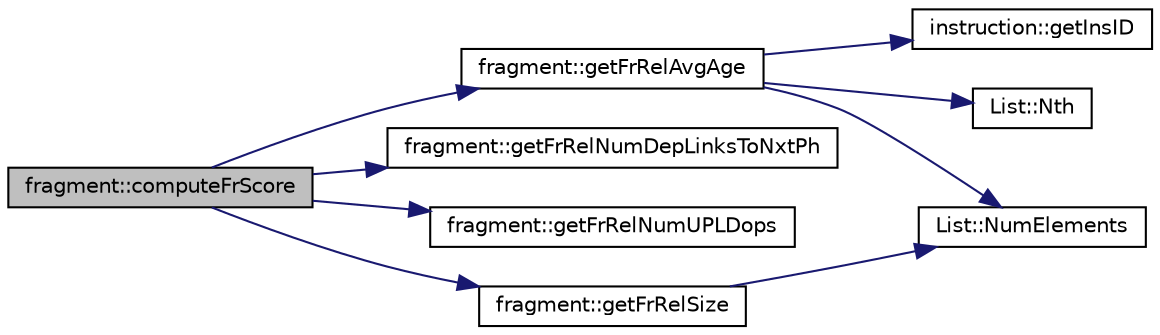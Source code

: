 digraph G
{
  edge [fontname="Helvetica",fontsize="10",labelfontname="Helvetica",labelfontsize="10"];
  node [fontname="Helvetica",fontsize="10",shape=record];
  rankdir=LR;
  Node1 [label="fragment::computeFrScore",height=0.2,width=0.4,color="black", fillcolor="grey75", style="filled" fontcolor="black"];
  Node1 -> Node2 [color="midnightblue",fontsize="10",style="solid",fontname="Helvetica"];
  Node2 [label="fragment::getFrRelAvgAge",height=0.2,width=0.4,color="black", fillcolor="white", style="filled",URL="$classfragment.html#ac9b66a971cbeae791ce85b5939b40595"];
  Node2 -> Node3 [color="midnightblue",fontsize="10",style="solid",fontname="Helvetica"];
  Node3 [label="instruction::getInsID",height=0.2,width=0.4,color="black", fillcolor="white", style="filled",URL="$classinstruction.html#a0856c8a7411c298a51cd8d8d5e2f8b12"];
  Node2 -> Node4 [color="midnightblue",fontsize="10",style="solid",fontname="Helvetica"];
  Node4 [label="List::Nth",height=0.2,width=0.4,color="black", fillcolor="white", style="filled",URL="$classList.html#a5eb964816de33c85e1d46658ddf8c6c4"];
  Node2 -> Node5 [color="midnightblue",fontsize="10",style="solid",fontname="Helvetica"];
  Node5 [label="List::NumElements",height=0.2,width=0.4,color="black", fillcolor="white", style="filled",URL="$classList.html#ac2e9d50f703b01bf643fa6ce50837c26"];
  Node1 -> Node6 [color="midnightblue",fontsize="10",style="solid",fontname="Helvetica"];
  Node6 [label="fragment::getFrRelNumDepLinksToNxtPh",height=0.2,width=0.4,color="black", fillcolor="white", style="filled",URL="$classfragment.html#a77dbeb3aff85e771b16a3d9af59cb13f"];
  Node1 -> Node7 [color="midnightblue",fontsize="10",style="solid",fontname="Helvetica"];
  Node7 [label="fragment::getFrRelNumUPLDops",height=0.2,width=0.4,color="black", fillcolor="white", style="filled",URL="$classfragment.html#aeedd611d7a3bdf4699b0fb64d85fb6b3"];
  Node1 -> Node8 [color="midnightblue",fontsize="10",style="solid",fontname="Helvetica"];
  Node8 [label="fragment::getFrRelSize",height=0.2,width=0.4,color="black", fillcolor="white", style="filled",URL="$classfragment.html#a8693d4747ded8fc10f1356aa5558c232"];
  Node8 -> Node5 [color="midnightblue",fontsize="10",style="solid",fontname="Helvetica"];
}

